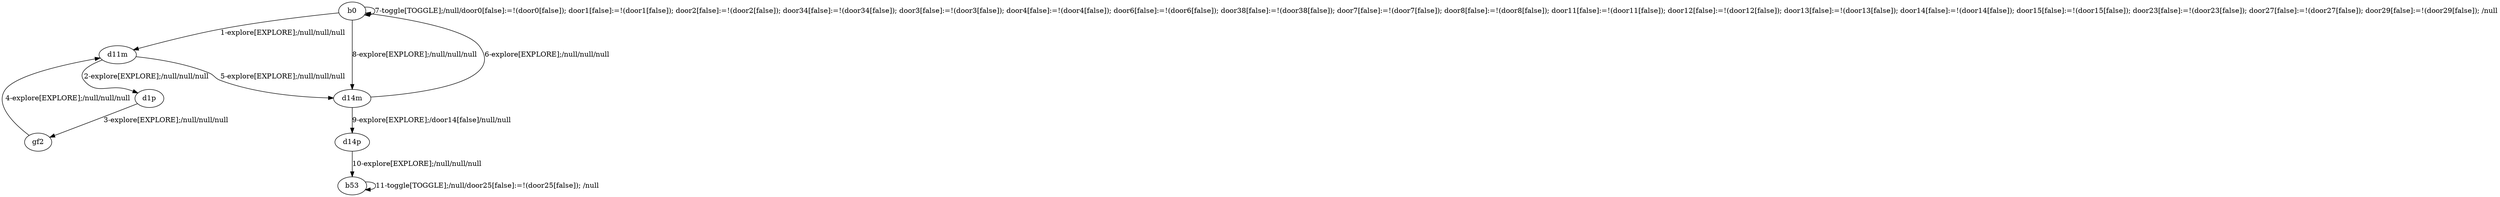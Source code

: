 # Total number of goals covered by this test: 2
# b53 --> b53
# d14p --> b53

digraph g {
"b0" -> "d11m" [label = "1-explore[EXPLORE];/null/null/null"];
"d11m" -> "d1p" [label = "2-explore[EXPLORE];/null/null/null"];
"d1p" -> "gf2" [label = "3-explore[EXPLORE];/null/null/null"];
"gf2" -> "d11m" [label = "4-explore[EXPLORE];/null/null/null"];
"d11m" -> "d14m" [label = "5-explore[EXPLORE];/null/null/null"];
"d14m" -> "b0" [label = "6-explore[EXPLORE];/null/null/null"];
"b0" -> "b0" [label = "7-toggle[TOGGLE];/null/door0[false]:=!(door0[false]); door1[false]:=!(door1[false]); door2[false]:=!(door2[false]); door34[false]:=!(door34[false]); door3[false]:=!(door3[false]); door4[false]:=!(door4[false]); door6[false]:=!(door6[false]); door38[false]:=!(door38[false]); door7[false]:=!(door7[false]); door8[false]:=!(door8[false]); door11[false]:=!(door11[false]); door12[false]:=!(door12[false]); door13[false]:=!(door13[false]); door14[false]:=!(door14[false]); door15[false]:=!(door15[false]); door23[false]:=!(door23[false]); door27[false]:=!(door27[false]); door29[false]:=!(door29[false]); /null"];
"b0" -> "d14m" [label = "8-explore[EXPLORE];/null/null/null"];
"d14m" -> "d14p" [label = "9-explore[EXPLORE];/door14[false]/null/null"];
"d14p" -> "b53" [label = "10-explore[EXPLORE];/null/null/null"];
"b53" -> "b53" [label = "11-toggle[TOGGLE];/null/door25[false]:=!(door25[false]); /null"];
}